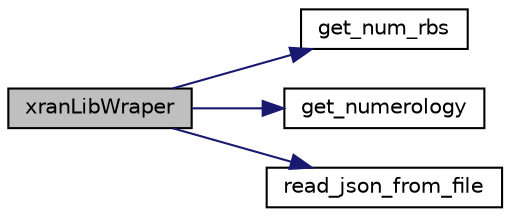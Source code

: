 digraph "xranLibWraper"
{
 // LATEX_PDF_SIZE
  edge [fontname="Helvetica",fontsize="10",labelfontname="Helvetica",labelfontsize="10"];
  node [fontname="Helvetica",fontsize="10",shape=record];
  rankdir="LR";
  Node1 [label="xranLibWraper",height=0.2,width=0.4,color="black", fillcolor="grey75", style="filled", fontcolor="black",tooltip=" "];
  Node1 -> Node2 [color="midnightblue",fontsize="10",style="solid",fontname="Helvetica"];
  Node2 [label="get_num_rbs",height=0.2,width=0.4,color="black", fillcolor="white", style="filled",URL="$classxran_lib_wraper.html#abbe0bfcd68428ee4cc3f63a391495e8d",tooltip=" "];
  Node1 -> Node3 [color="midnightblue",fontsize="10",style="solid",fontname="Helvetica"];
  Node3 [label="get_numerology",height=0.2,width=0.4,color="black", fillcolor="white", style="filled",URL="$classxran_lib_wraper.html#a7d7488daf0a2eebb9359f760a60eaf7c",tooltip=" "];
  Node1 -> Node4 [color="midnightblue",fontsize="10",style="solid",fontname="Helvetica"];
  Node4 [label="read_json_from_file",height=0.2,width=0.4,color="black", fillcolor="white", style="filled",URL="$common_8cpp.html#ad8c062e9b24e4b3a8408b23a0d8ab428",tooltip="Read JSON from the given file."];
}

